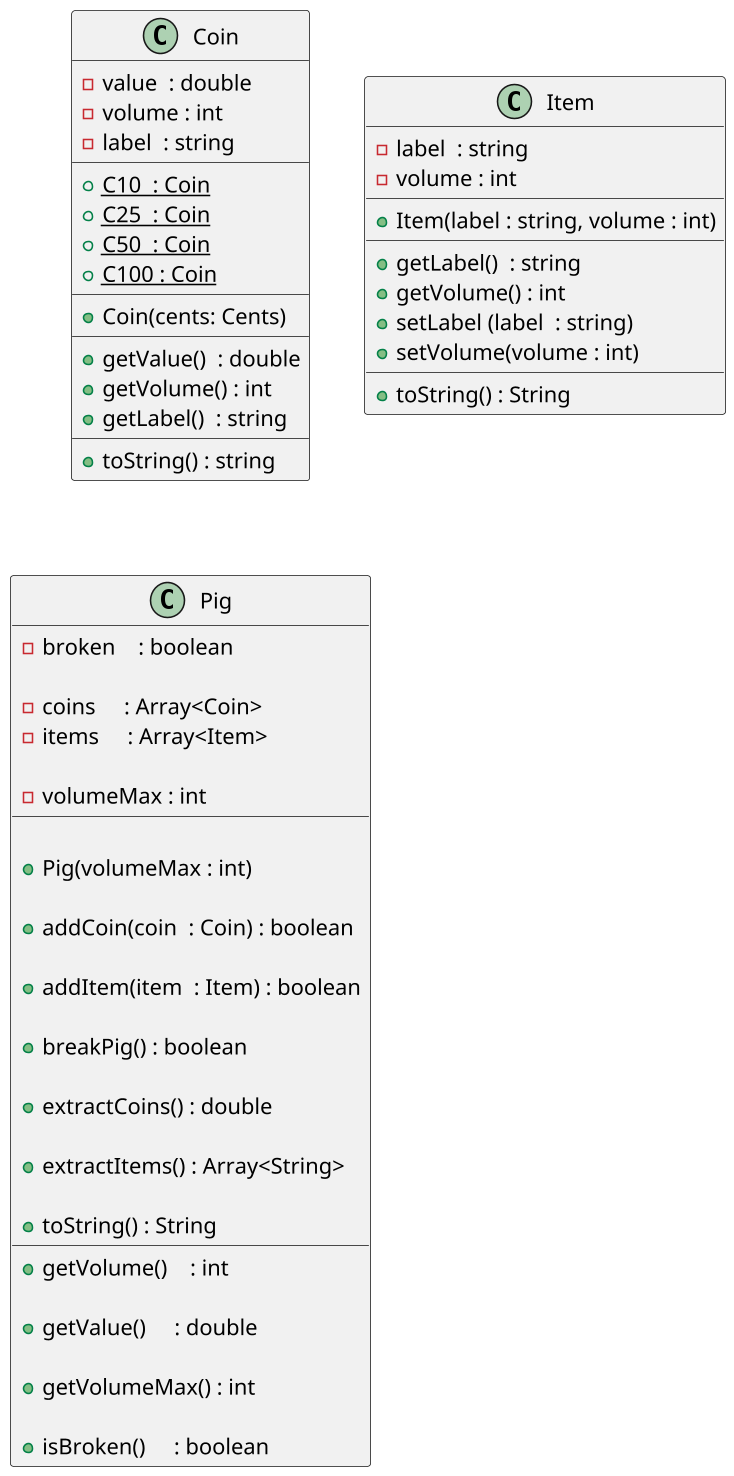'--
@startuml

skinparam defaultFontName Hasklig
skinparam dpi 150

'==

class Coin {
  - value  : double
  - volume : int
  - label  : string
  __
  ' static const Coin C10; //c++
  + {static} C10  : Coin
  + {static} C25  : Coin
  + {static} C50  : Coin
  + {static} C100 : Coin
  __
  + Coin(cents: Cents)
  __
  + getValue()  : double
  + getVolume() : int
  + getLabel()  : string
  __
  ' retorna value:volume
  + toString() : string
}

class Item {
  - label  : string
  - volume : int
  __
  + Item(label : string, volume : int)
  __
  + getLabel()  : string
  + getVolume() : int
  + setLabel (label  : string)
  + setVolume(volume : int)
  __
  ' retorna label:volume
  + toString() : String
}

class Pig {
  - broken    : boolean

  - coins     : Array<Coin>
  - items     : Array<Item>

  - volumeMax : int
  __
  
  ' inicializa o volumeMax
  + Pig(volumeMax : int)
  
  ' se nao estiver quebrado e couber, adicione a moeda ao vetor de moedas
  + addCoin(coin  : Coin) : boolean
  
  ' se não estiver quebrado e couber, adicione o item ao vetor de itens
  + addItem(item  : Item) : boolean
  
  ' se o porco não estiver quebrado, quebre o porco
  + breakPig() : boolean
  
  ' se estiver quebrado, pegue e retorne as moedas
  ' se não estiver quebrado, retorne um vetor vazio
  + extractCoins() : double
  
  ' se estiver quebrado, pegue e retorne os itens
  ' se não estiver quebrado, retorne um vetor vazio
  + extractItems() : Array<String>
  
  ' retorna uma string com uma lista de itens, valor, volume / volumeMax, 
  ' e se o porquinho está quebrado ou não
  + toString() : String
  __
  ' se estiver quebrado
    ' retorne zero
  ' se não estiver quebrado
    ' percorre o vetor de moedas e o vetor de itens somando o volume de cada um
  + getVolume()    : int

  ' percorre o vetor de moedas somando o valor de cada moeda
  + getValue()     : double

  ' retorna o volumeMax
  + getVolumeMax() : int

  ' retorna se o porquinho está quebrado ou não
  + isBroken()     : boolean
}
'--
@enduml
